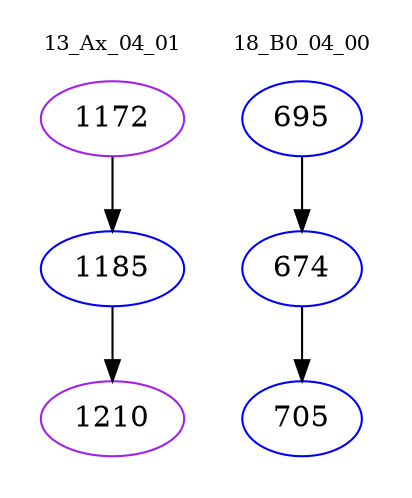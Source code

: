 digraph{
subgraph cluster_0 {
color = white
label = "13_Ax_04_01";
fontsize=10;
T0_1172 [label="1172", color="purple"]
T0_1172 -> T0_1185 [color="black"]
T0_1185 [label="1185", color="blue"]
T0_1185 -> T0_1210 [color="black"]
T0_1210 [label="1210", color="purple"]
}
subgraph cluster_1 {
color = white
label = "18_B0_04_00";
fontsize=10;
T1_695 [label="695", color="blue"]
T1_695 -> T1_674 [color="black"]
T1_674 [label="674", color="blue"]
T1_674 -> T1_705 [color="black"]
T1_705 [label="705", color="blue"]
}
}
